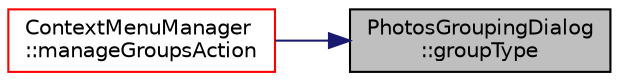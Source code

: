 digraph "PhotosGroupingDialog::groupType"
{
 // LATEX_PDF_SIZE
  edge [fontname="Helvetica",fontsize="10",labelfontname="Helvetica",labelfontsize="10"];
  node [fontname="Helvetica",fontsize="10",shape=record];
  rankdir="RL";
  Node1 [label="PhotosGroupingDialog\l::groupType",height=0.2,width=0.4,color="black", fillcolor="grey75", style="filled", fontcolor="black",tooltip=" "];
  Node1 -> Node2 [dir="back",color="midnightblue",fontsize="10",style="solid",fontname="Helvetica"];
  Node2 [label="ContextMenuManager\l::manageGroupsAction",height=0.2,width=0.4,color="red", fillcolor="white", style="filled",URL="$class_context_menu_manager.html#a6e73f66bfc406adf3a1676fb0237fde3",tooltip=" "];
}
